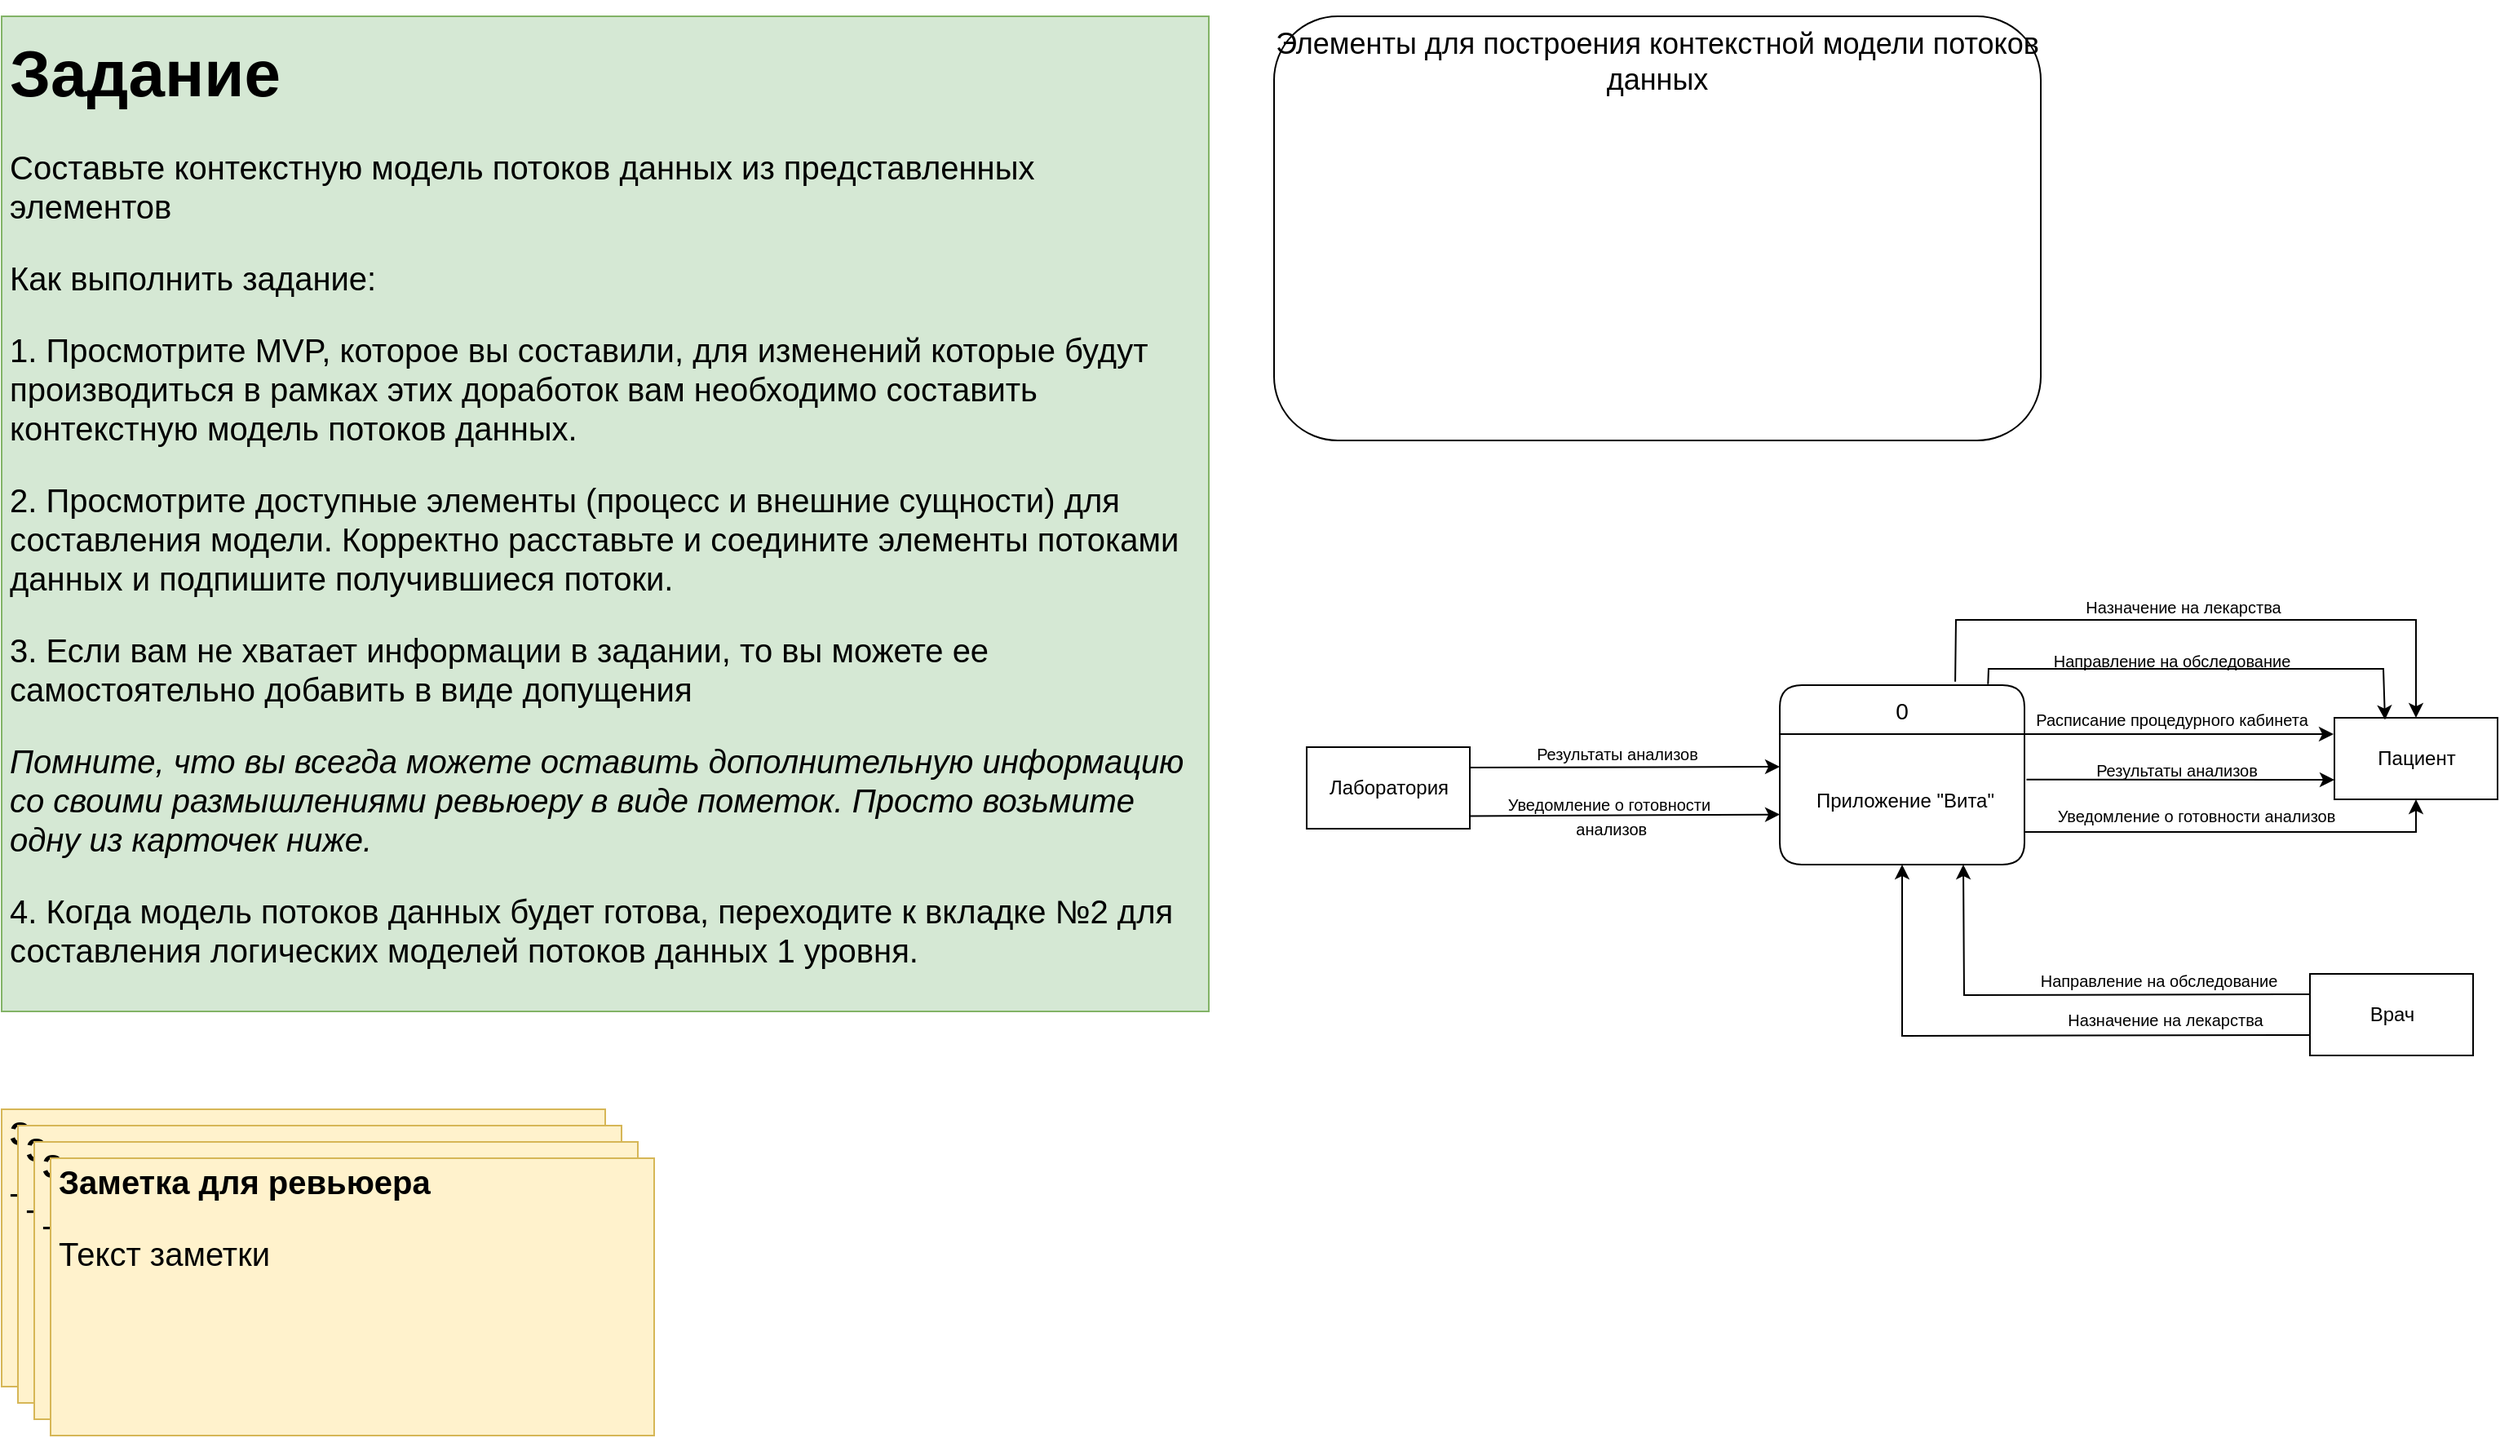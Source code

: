<mxfile version="26.2.2" pages="2">
  <diagram name="Страница — 1" id="3aJNMGV2QOkLQaEdiq9P">
    <mxGraphModel dx="1953" dy="1918" grid="1" gridSize="10" guides="1" tooltips="1" connect="1" arrows="1" fold="1" page="1" pageScale="1" pageWidth="827" pageHeight="1169" math="0" shadow="0">
      <root>
        <mxCell id="0" />
        <mxCell id="1" parent="0" />
        <mxCell id="vv894PBNichpZUILOOZp-1" value="&lt;font style=&quot;font-size: 18px;&quot;&gt;Элементы для построения&amp;nbsp;&lt;span style=&quot;caret-color: rgb(0, 0, 0); text-align: start; text-size-adjust: auto;&quot; data-reactroot=&quot;&quot; class=&quot;notion-enable-hover&quot; data-token-index=&quot;0&quot;&gt;контекстной модели потоков данных&lt;/span&gt;&lt;/font&gt;" style="rounded=1;whiteSpace=wrap;html=1;verticalAlign=top;" parent="1" vertex="1">
          <mxGeometry x="10" y="-1120" width="470" height="260" as="geometry" />
        </mxCell>
        <mxCell id="vv894PBNichpZUILOOZp-2" value="Врач" style="html=1;dashed=0;whitespace=wrap;" parent="1" vertex="1">
          <mxGeometry x="645" y="-533" width="100" height="50" as="geometry" />
        </mxCell>
        <mxCell id="vv894PBNichpZUILOOZp-3" value="Лаборатория" style="html=1;dashed=0;whitespace=wrap;" parent="1" vertex="1">
          <mxGeometry x="30" y="-672" width="100" height="50" as="geometry" />
        </mxCell>
        <mxCell id="vv894PBNichpZUILOOZp-4" value="Пациент" style="html=1;dashed=0;whitespace=wrap;" parent="1" vertex="1">
          <mxGeometry x="660" y="-690" width="100" height="50" as="geometry" />
        </mxCell>
        <mxCell id="vv894PBNichpZUILOOZp-5" value="&lt;h1&gt;&lt;font style=&quot;font-size: 40px;&quot;&gt;Задание&lt;/font&gt;&lt;/h1&gt;&lt;font style=&quot;font-size: 20px;&quot;&gt;Составьте контекстную модель потоков данных из представленных элементов&lt;br&gt;&lt;/font&gt;&lt;p style=&quot;font-size: 20px;&quot;&gt;&lt;font style=&quot;font-size: 20px;&quot;&gt;Как выполнить задание:&lt;/font&gt;&lt;/p&gt;&lt;p style=&quot;font-size: 20px;&quot;&gt;&lt;font style=&quot;font-size: 20px;&quot;&gt;1. Просмотрите MVP, которое вы составили, для изменений которые будут производиться в рамках этих доработок вам необходимо составить контекстную модель потоков данных.&amp;nbsp;&lt;/font&gt;&lt;/p&gt;&lt;p style=&quot;font-size: 20px;&quot;&gt;2. Просмотрите доступные элементы (процесс и внешние сущности) для составления модели.&lt;span style=&quot;background-color: initial;&quot;&gt;&amp;nbsp;Корректно расставьте и соедините элементы потоками данных и подпишите получившиеся потоки.&lt;/span&gt;&lt;/p&gt;&lt;p style=&quot;font-size: 20px;&quot;&gt;&lt;font style=&quot;font-size: 20px;&quot;&gt;3. Если вам не хватает информации в задании, то вы можете ее самостоятельно добавить в виде допущения&lt;/font&gt;&lt;/p&gt;&lt;p style=&quot;font-size: 20px;&quot;&gt;&lt;i&gt;Помните, что вы всегда можете оставить дополнительную информацию со своими размышлениями ревьюеру в виде пометок. Просто возьмите одну из карточек ниже.&amp;nbsp;&lt;/i&gt;&lt;/p&gt;&lt;p style=&quot;font-size: 20px;&quot;&gt;&lt;font style=&quot;font-size: 20px;&quot;&gt;4. Когда модель потоков данных будет готова, переходите к вкладке №2 для составления логических моделей потоков данных 1 уровня.&lt;/font&gt;&lt;/p&gt;" style="text;html=1;strokeColor=#82b366;fillColor=#d5e8d4;spacing=5;spacingTop=-20;whiteSpace=wrap;overflow=hidden;rounded=0;fontSize=16;" parent="1" vertex="1">
          <mxGeometry x="-770" y="-1120" width="740" height="610" as="geometry" />
        </mxCell>
        <mxCell id="vv894PBNichpZUILOOZp-6" value="&lt;h1 style=&quot;font-size: 20px;&quot;&gt;&lt;font style=&quot;font-size: 20px;&quot;&gt;Заметка для ревьюера&lt;/font&gt;&lt;/h1&gt;&lt;p style=&quot;font-size: 20px;&quot;&gt;&lt;font style=&quot;font-size: 20px;&quot;&gt;Текст заметки&lt;/font&gt;&lt;/p&gt;" style="text;html=1;strokeColor=#d6b656;fillColor=#fff2cc;spacing=5;spacingTop=-20;whiteSpace=wrap;overflow=hidden;rounded=0;fontSize=20;" parent="1" vertex="1">
          <mxGeometry x="-770" y="-450" width="370" height="170" as="geometry" />
        </mxCell>
        <mxCell id="vv894PBNichpZUILOOZp-7" value="&lt;h1 style=&quot;font-size: 20px;&quot;&gt;&lt;font style=&quot;font-size: 20px;&quot;&gt;Заметка для ревьюера&lt;/font&gt;&lt;/h1&gt;&lt;p style=&quot;font-size: 20px;&quot;&gt;&lt;font style=&quot;font-size: 20px;&quot;&gt;Текст заметки&lt;/font&gt;&lt;/p&gt;" style="text;html=1;strokeColor=#d6b656;fillColor=#fff2cc;spacing=5;spacingTop=-20;whiteSpace=wrap;overflow=hidden;rounded=0;fontSize=20;" parent="1" vertex="1">
          <mxGeometry x="-760" y="-440" width="370" height="170" as="geometry" />
        </mxCell>
        <mxCell id="vv894PBNichpZUILOOZp-8" value="&lt;h1 style=&quot;font-size: 20px;&quot;&gt;&lt;font style=&quot;font-size: 20px;&quot;&gt;Заметка для ревьюера&lt;/font&gt;&lt;/h1&gt;&lt;p style=&quot;font-size: 20px;&quot;&gt;&lt;font style=&quot;font-size: 20px;&quot;&gt;Текст заметки&lt;/font&gt;&lt;/p&gt;" style="text;html=1;strokeColor=#d6b656;fillColor=#fff2cc;spacing=5;spacingTop=-20;whiteSpace=wrap;overflow=hidden;rounded=0;fontSize=20;" parent="1" vertex="1">
          <mxGeometry x="-750" y="-430" width="370" height="170" as="geometry" />
        </mxCell>
        <mxCell id="vv894PBNichpZUILOOZp-9" value="&lt;h1 style=&quot;font-size: 20px;&quot;&gt;&lt;font style=&quot;font-size: 20px;&quot;&gt;Заметка для ревьюера&lt;/font&gt;&lt;/h1&gt;&lt;p style=&quot;font-size: 20px;&quot;&gt;&lt;font style=&quot;font-size: 20px;&quot;&gt;Текст заметки&lt;/font&gt;&lt;/p&gt;" style="text;html=1;strokeColor=#d6b656;fillColor=#fff2cc;spacing=5;spacingTop=-20;whiteSpace=wrap;overflow=hidden;rounded=0;fontSize=20;" parent="1" vertex="1">
          <mxGeometry x="-740" y="-420" width="370" height="170" as="geometry" />
        </mxCell>
        <mxCell id="vv894PBNichpZUILOOZp-11" value="0" style="swimlane;childLayout=stackLayout;horizontal=1;startSize=30;horizontalStack=0;rounded=1;fontSize=14;fontStyle=0;strokeWidth=1;resizeParent=0;resizeLast=1;shadow=0;dashed=0;align=center;fillColor=#FFFFFF;" parent="1" vertex="1">
          <mxGeometry x="320" y="-710" width="150" height="110" as="geometry" />
        </mxCell>
        <mxCell id="vv894PBNichpZUILOOZp-12" value="Приложение &quot;Вита&quot;" style="align=center;strokeColor=none;fillColor=none;spacingLeft=4;fontSize=12;verticalAlign=middle;resizable=0;rotatable=0;part=1;" parent="vv894PBNichpZUILOOZp-11" vertex="1">
          <mxGeometry y="30" width="150" height="80" as="geometry" />
        </mxCell>
        <mxCell id="pQCTz-ePTRzCms2hHHf9-6" value="" style="endArrow=classic;html=1;rounded=0;exitX=0.851;exitY=-0.006;exitDx=0;exitDy=0;exitPerimeter=0;entryX=0.31;entryY=0.026;entryDx=0;entryDy=0;entryPerimeter=0;" parent="1" source="vv894PBNichpZUILOOZp-11" target="vv894PBNichpZUILOOZp-4" edge="1">
          <mxGeometry width="50" height="50" relative="1" as="geometry">
            <mxPoint x="470" y="-716.25" as="sourcePoint" />
            <mxPoint x="690" y="-720" as="targetPoint" />
            <Array as="points">
              <mxPoint x="448" y="-720" />
              <mxPoint x="690" y="-720" />
            </Array>
          </mxGeometry>
        </mxCell>
        <mxCell id="pQCTz-ePTRzCms2hHHf9-7" value="&lt;font style=&quot;font-size: 10px;&quot;&gt;Направление на обследование&lt;/font&gt;" style="text;html=1;align=center;verticalAlign=middle;resizable=0;points=[];autosize=1;strokeColor=none;fillColor=none;rotation=0;" parent="1" vertex="1">
          <mxGeometry x="475" y="-740" width="170" height="30" as="geometry" />
        </mxCell>
        <mxCell id="pQCTz-ePTRzCms2hHHf9-13" value="" style="endArrow=classic;html=1;rounded=0;entryX=-0.005;entryY=0.601;entryDx=0;entryDy=0;entryPerimeter=0;" parent="1" edge="1">
          <mxGeometry width="50" height="50" relative="1" as="geometry">
            <mxPoint x="470" y="-680" as="sourcePoint" />
            <mxPoint x="659.5" y="-679.95" as="targetPoint" />
          </mxGeometry>
        </mxCell>
        <mxCell id="pQCTz-ePTRzCms2hHHf9-12" value="&lt;font style=&quot;font-size: 10px;&quot;&gt;Расписание процедурного кабинета&lt;/font&gt;" style="text;html=1;align=center;verticalAlign=middle;resizable=0;points=[];autosize=1;strokeColor=none;fillColor=none;rotation=0;" parent="1" vertex="1">
          <mxGeometry x="465" y="-704" width="190" height="30" as="geometry" />
        </mxCell>
        <mxCell id="pQCTz-ePTRzCms2hHHf9-17" value="" style="endArrow=classic;html=1;rounded=0;exitX=0.717;exitY=-0.019;exitDx=0;exitDy=0;exitPerimeter=0;entryX=0.5;entryY=0;entryDx=0;entryDy=0;" parent="1" source="vv894PBNichpZUILOOZp-11" target="vv894PBNichpZUILOOZp-4" edge="1">
          <mxGeometry width="50" height="50" relative="1" as="geometry">
            <mxPoint x="550" y="-690" as="sourcePoint" />
            <mxPoint x="710" y="-750" as="targetPoint" />
            <Array as="points">
              <mxPoint x="428" y="-750" />
              <mxPoint x="580" y="-750" />
              <mxPoint x="710" y="-750" />
            </Array>
          </mxGeometry>
        </mxCell>
        <mxCell id="pQCTz-ePTRzCms2hHHf9-19" value="&lt;font style=&quot;font-size: 10px;&quot;&gt;Назначение на лекарства&lt;/font&gt;" style="text;html=1;align=center;verticalAlign=middle;resizable=0;points=[];autosize=1;strokeColor=none;fillColor=none;rotation=0;" parent="1" vertex="1">
          <mxGeometry x="497" y="-773" width="140" height="30" as="geometry" />
        </mxCell>
        <mxCell id="pQCTz-ePTRzCms2hHHf9-26" value="" style="endArrow=classic;html=1;rounded=0;entryX=0.5;entryY=1;entryDx=0;entryDy=0;" parent="1" target="vv894PBNichpZUILOOZp-4" edge="1">
          <mxGeometry width="50" height="50" relative="1" as="geometry">
            <mxPoint x="470" y="-620" as="sourcePoint" />
            <mxPoint x="710" y="-620" as="targetPoint" />
            <Array as="points">
              <mxPoint x="710" y="-620" />
            </Array>
          </mxGeometry>
        </mxCell>
        <mxCell id="pQCTz-ePTRzCms2hHHf9-27" value="&lt;font style=&quot;font-size: 10px;&quot;&gt;Уведомление о готовности анализов&lt;/font&gt;" style="text;html=1;align=center;verticalAlign=middle;resizable=0;points=[];autosize=1;strokeColor=none;fillColor=none;rotation=0;" parent="1" vertex="1">
          <mxGeometry x="480" y="-645" width="190" height="30" as="geometry" />
        </mxCell>
        <mxCell id="pQCTz-ePTRzCms2hHHf9-30" value="" style="endArrow=classic;html=1;rounded=0;exitX=1;exitY=0.25;exitDx=0;exitDy=0;entryX=0;entryY=0.25;entryDx=0;entryDy=0;" parent="1" source="vv894PBNichpZUILOOZp-3" target="vv894PBNichpZUILOOZp-12" edge="1">
          <mxGeometry width="50" height="50" relative="1" as="geometry">
            <mxPoint x="350" y="-730" as="sourcePoint" />
            <mxPoint x="400" y="-780" as="targetPoint" />
          </mxGeometry>
        </mxCell>
        <mxCell id="pQCTz-ePTRzCms2hHHf9-31" value="&lt;font style=&quot;font-size: 10px;&quot;&gt;Результаты анализов&lt;/font&gt;" style="text;html=1;align=center;verticalAlign=middle;resizable=0;points=[];autosize=1;strokeColor=none;fillColor=none;rotation=0;" parent="1" vertex="1">
          <mxGeometry x="160" y="-683" width="120" height="30" as="geometry" />
        </mxCell>
        <mxCell id="pQCTz-ePTRzCms2hHHf9-33" value="&lt;font style=&quot;font-size: 10px;&quot;&gt;Направление на обследование&lt;/font&gt;" style="text;html=1;align=center;verticalAlign=middle;resizable=0;points=[];autosize=1;strokeColor=none;fillColor=none;rotation=0;" parent="1" vertex="1">
          <mxGeometry x="467" y="-544" width="170" height="30" as="geometry" />
        </mxCell>
        <mxCell id="pQCTz-ePTRzCms2hHHf9-36" value="&lt;font style=&quot;font-size: 10px;&quot;&gt;Назначение на лекарства&lt;/font&gt;" style="text;html=1;align=center;verticalAlign=middle;resizable=0;points=[];autosize=1;strokeColor=none;fillColor=none;rotation=0;" parent="1" vertex="1">
          <mxGeometry x="486" y="-520" width="140" height="30" as="geometry" />
        </mxCell>
        <mxCell id="pQCTz-ePTRzCms2hHHf9-38" value="" style="endArrow=classic;html=1;rounded=0;exitX=0;exitY=0.25;exitDx=0;exitDy=0;entryX=0.75;entryY=1;entryDx=0;entryDy=0;" parent="1" source="vv894PBNichpZUILOOZp-2" target="vv894PBNichpZUILOOZp-12" edge="1">
          <mxGeometry width="50" height="50" relative="1" as="geometry">
            <mxPoint x="300" y="-600" as="sourcePoint" />
            <mxPoint x="350" y="-650" as="targetPoint" />
            <Array as="points">
              <mxPoint x="433" y="-520" />
            </Array>
          </mxGeometry>
        </mxCell>
        <mxCell id="pQCTz-ePTRzCms2hHHf9-39" value="" style="endArrow=classic;html=1;rounded=0;exitX=0;exitY=0.75;exitDx=0;exitDy=0;entryX=0.5;entryY=1;entryDx=0;entryDy=0;" parent="1" source="vv894PBNichpZUILOOZp-2" target="vv894PBNichpZUILOOZp-12" edge="1">
          <mxGeometry width="50" height="50" relative="1" as="geometry">
            <mxPoint x="300" y="-600" as="sourcePoint" />
            <mxPoint x="350" y="-650" as="targetPoint" />
            <Array as="points">
              <mxPoint x="395" y="-495" />
            </Array>
          </mxGeometry>
        </mxCell>
        <mxCell id="i9snGtTQ_E9iVs6-0lTG-3" value="" style="endArrow=classic;html=1;rounded=0;exitX=1;exitY=0.25;exitDx=0;exitDy=0;entryX=0;entryY=0.25;entryDx=0;entryDy=0;" parent="1" edge="1">
          <mxGeometry width="50" height="50" relative="1" as="geometry">
            <mxPoint x="130" y="-629.71" as="sourcePoint" />
            <mxPoint x="320" y="-630.71" as="targetPoint" />
          </mxGeometry>
        </mxCell>
        <mxCell id="i9snGtTQ_E9iVs6-0lTG-4" value="&lt;font style=&quot;font-size: 10px;&quot;&gt;Уведомление о готовности&lt;/font&gt;&lt;div&gt;&lt;font style=&quot;font-size: 10px;&quot;&gt;&amp;nbsp;анализов&lt;/font&gt;&lt;/div&gt;" style="text;html=1;align=center;verticalAlign=middle;resizable=0;points=[];autosize=1;strokeColor=none;fillColor=none;rotation=0;" parent="1" vertex="1">
          <mxGeometry x="139.5" y="-650" width="150" height="40" as="geometry" />
        </mxCell>
        <mxCell id="2XYrw3TtgJwYkSS0v56T-1" value="" style="endArrow=classic;html=1;rounded=0;exitX=1.008;exitY=0.348;exitDx=0;exitDy=0;exitPerimeter=0;" parent="1" source="vv894PBNichpZUILOOZp-12" edge="1">
          <mxGeometry width="50" height="50" relative="1" as="geometry">
            <mxPoint x="380" y="-650" as="sourcePoint" />
            <mxPoint x="660" y="-652" as="targetPoint" />
          </mxGeometry>
        </mxCell>
        <mxCell id="2XYrw3TtgJwYkSS0v56T-2" value="&lt;font style=&quot;font-size: 10px;&quot;&gt;Результаты анализов&lt;/font&gt;" style="text;html=1;align=center;verticalAlign=middle;resizable=0;points=[];autosize=1;strokeColor=none;fillColor=none;rotation=0;" parent="1" vertex="1">
          <mxGeometry x="503" y="-673" width="120" height="30" as="geometry" />
        </mxCell>
      </root>
    </mxGraphModel>
  </diagram>
  <diagram id="0WqGyPYH-X41aXQcpuvK" name="Страница — 2">
    <mxGraphModel dx="2797" dy="3648" grid="1" gridSize="10" guides="1" tooltips="1" connect="1" arrows="1" fold="1" page="1" pageScale="1" pageWidth="827" pageHeight="1169" math="0" shadow="0">
      <root>
        <mxCell id="0" />
        <mxCell id="1" parent="0" />
        <mxCell id="hOnwafoxqA8oh55YI8sh-34" value="" style="endArrow=none;dashed=1;html=1;rounded=0;strokeColor=#0000CC;" parent="1" edge="1">
          <mxGeometry width="50" height="50" relative="1" as="geometry">
            <mxPoint x="123" y="-2160" as="sourcePoint" />
            <mxPoint x="123" y="-2310" as="targetPoint" />
          </mxGeometry>
        </mxCell>
        <mxCell id="hOnwafoxqA8oh55YI8sh-36" value="" style="endArrow=none;dashed=1;html=1;rounded=0;strokeColor=#0000CC;" parent="1" edge="1">
          <mxGeometry width="50" height="50" relative="1" as="geometry">
            <mxPoint x="283" y="-2160" as="sourcePoint" />
            <mxPoint x="283" y="-2310" as="targetPoint" />
          </mxGeometry>
        </mxCell>
        <mxCell id="b9GngQuxRC8hkcekwZqV-1" value="&lt;font style=&quot;font-size: 20px;&quot;&gt;Элементы для построения л&lt;span style=&quot;caret-color: rgb(0, 0, 0); text-align: start; text-size-adjust: auto;&quot; data-reactroot=&quot;&quot; class=&quot;notion-enable-hover&quot; data-token-index=&quot;0&quot;&gt;огических моделей потоков данных уровня 1&lt;/span&gt;&lt;/font&gt;" style="rounded=1;whiteSpace=wrap;html=1;verticalAlign=top;" parent="1" vertex="1">
          <mxGeometry x="26" y="-2300" width="800" height="320" as="geometry" />
        </mxCell>
        <mxCell id="b9GngQuxRC8hkcekwZqV-2" value="Пациент" style="html=1;fontSize=11;" parent="1" vertex="1">
          <mxGeometry x="56" y="-2250" width="110" height="50" as="geometry" />
        </mxCell>
        <mxCell id="b9GngQuxRC8hkcekwZqV-3" value="Врач" style="html=1;fontSize=11;" parent="1" vertex="1">
          <mxGeometry x="186" y="-2250" width="110" height="50" as="geometry" />
        </mxCell>
        <mxCell id="b9GngQuxRC8hkcekwZqV-4" value="Пациент" style="html=1;fontSize=11;" parent="1" vertex="1">
          <mxGeometry x="526" y="-2250" width="110" height="50" as="geometry" />
        </mxCell>
        <mxCell id="b9GngQuxRC8hkcekwZqV-5" value="Врач" style="html=1;fontSize=11;" parent="1" vertex="1">
          <mxGeometry x="656" y="-2250" width="110" height="50" as="geometry" />
        </mxCell>
        <mxCell id="b9GngQuxRC8hkcekwZqV-6" value="Лаборатория" style="html=1;fontSize=11;" parent="1" vertex="1">
          <mxGeometry x="116" y="-2190" width="110" height="50" as="geometry" />
        </mxCell>
        <mxCell id="b9GngQuxRC8hkcekwZqV-7" value="&lt;h1&gt;&lt;font style=&quot;font-size: 40px;&quot;&gt;Задание&lt;/font&gt;&lt;/h1&gt;&lt;font style=&quot;font-size: 20px;&quot;&gt;Составьте две логические модели потоков данных 1 уровня из представленных элементов. По одной для каждого процесса.&lt;br&gt;&lt;/font&gt;&lt;p style=&quot;font-size: 20px;&quot;&gt;&lt;font style=&quot;font-size: 20px;&quot;&gt;Как выполнить задание:&lt;/font&gt;&lt;/p&gt;&lt;span style=&quot;font-size: 20px;&quot;&gt;1. Просмотрите MVP, которое вы составили, для изменений которые будут производиться в рамках этих доработок вам необходимо составить две логические модели потоков данных.&amp;nbsp;&lt;/span&gt;&lt;p style=&quot;font-size: 20px;&quot;&gt;2. Просмотрите доступные элементы (процесс и внешние сущности) для составления модели.&lt;span style=&quot;background-color: initial;&quot;&gt;&amp;nbsp;Корректно расставьте, соедините элементы потоками данных и подпишите получившиеся потоки.&amp;nbsp;&lt;/span&gt;&lt;/p&gt;&lt;p style=&quot;font-size: 20px;&quot;&gt;3. Добавьте в модели потоков данных к каждому процессу недостающие хранилища данных.&lt;/p&gt;&lt;p style=&quot;font-size: 20px;&quot;&gt;&lt;font style=&quot;font-size: 20px;&quot;&gt;4. Если вам не хватает информации в задании, то вы можете ее самостоятельно добавить в виде допущения&lt;/font&gt;&lt;/p&gt;&lt;p style=&quot;font-size: 20px;&quot;&gt;&lt;i&gt;Помните, что вы всегда можете оставить дополнительную информацию со своими размышлениями ревьюеру в виде пометок. Просто возьмите одну из карточек ниже.&amp;nbsp;&lt;/i&gt;&lt;/p&gt;&lt;p style=&quot;font-size: 20px;&quot;&gt;&lt;font style=&quot;font-size: 20px;&quot;&gt;5. Когда модели потоков данных будут готовы сохраните получившийся файл в формате .drawio, он понадобиться вам в части &quot;Ревью&quot;&lt;/font&gt;&lt;/p&gt;" style="text;html=1;strokeColor=#82b366;fillColor=#d5e8d4;spacing=5;spacingTop=-20;whiteSpace=wrap;overflow=hidden;rounded=0;fontSize=16;" parent="1" vertex="1">
          <mxGeometry x="-790" y="-2290" width="740" height="660" as="geometry" />
        </mxCell>
        <mxCell id="b9GngQuxRC8hkcekwZqV-8" value="&lt;h1 style=&quot;font-size: 20px;&quot;&gt;&lt;font style=&quot;font-size: 20px;&quot;&gt;Заметка для ревьюера&lt;/font&gt;&lt;/h1&gt;&lt;p style=&quot;font-size: 20px;&quot;&gt;&lt;font style=&quot;font-size: 20px;&quot;&gt;Текст заметки&lt;/font&gt;&lt;/p&gt;" style="text;html=1;strokeColor=#d6b656;fillColor=#fff2cc;spacing=5;spacingTop=-20;whiteSpace=wrap;overflow=hidden;rounded=0;fontSize=20;" parent="1" vertex="1">
          <mxGeometry x="-730" y="-1583.13" width="370" height="170" as="geometry" />
        </mxCell>
        <mxCell id="b9GngQuxRC8hkcekwZqV-9" value="&lt;h1 style=&quot;font-size: 20px;&quot;&gt;&lt;font style=&quot;font-size: 20px;&quot;&gt;Заметка для ревьюера&lt;/font&gt;&lt;/h1&gt;&lt;p style=&quot;font-size: 20px;&quot;&gt;&lt;font style=&quot;font-size: 20px;&quot;&gt;Текст заметки&lt;/font&gt;&lt;/p&gt;" style="text;html=1;strokeColor=#d6b656;fillColor=#fff2cc;spacing=5;spacingTop=-20;whiteSpace=wrap;overflow=hidden;rounded=0;fontSize=20;" parent="1" vertex="1">
          <mxGeometry x="-720" y="-1573.13" width="370" height="170" as="geometry" />
        </mxCell>
        <mxCell id="b9GngQuxRC8hkcekwZqV-10" value="&lt;h1 style=&quot;font-size: 20px;&quot;&gt;&lt;font style=&quot;font-size: 20px;&quot;&gt;Заметка для ревьюера&lt;/font&gt;&lt;/h1&gt;&lt;p style=&quot;font-size: 20px;&quot;&gt;&lt;font style=&quot;font-size: 20px;&quot;&gt;Текст заметки&lt;/font&gt;&lt;/p&gt;" style="text;html=1;strokeColor=#d6b656;fillColor=#fff2cc;spacing=5;spacingTop=-20;whiteSpace=wrap;overflow=hidden;rounded=0;fontSize=20;" parent="1" vertex="1">
          <mxGeometry x="-710" y="-1563.13" width="370" height="170" as="geometry" />
        </mxCell>
        <mxCell id="b9GngQuxRC8hkcekwZqV-11" value="&lt;h1 style=&quot;font-size: 20px;&quot;&gt;&lt;font style=&quot;font-size: 20px;&quot;&gt;Заметка для ревьюера&lt;/font&gt;&lt;/h1&gt;&lt;p style=&quot;font-size: 20px;&quot;&gt;&lt;font style=&quot;font-size: 20px;&quot;&gt;Текст заметки&lt;/font&gt;&lt;/p&gt;" style="text;html=1;strokeColor=#d6b656;fillColor=#fff2cc;spacing=5;spacingTop=-20;whiteSpace=wrap;overflow=hidden;rounded=0;fontSize=20;" parent="1" vertex="1">
          <mxGeometry x="-700" y="-1553.13" width="370" height="170" as="geometry" />
        </mxCell>
        <mxCell id="b9GngQuxRC8hkcekwZqV-12" value="&lt;h1 style=&quot;font-size: 20px;&quot;&gt;&lt;font style=&quot;font-size: 20px;&quot;&gt;Заметка для ревьюера&lt;/font&gt;&lt;/h1&gt;&lt;p style=&quot;font-size: 20px;&quot;&gt;&lt;font style=&quot;font-size: 20px;&quot;&gt;Текст заметки&lt;/font&gt;&lt;/p&gt;" style="text;html=1;strokeColor=#d6b656;fillColor=#fff2cc;spacing=5;spacingTop=-20;whiteSpace=wrap;overflow=hidden;rounded=0;fontSize=20;" parent="1" vertex="1">
          <mxGeometry x="-690" y="-1543.13" width="370" height="170" as="geometry" />
        </mxCell>
        <mxCell id="b9GngQuxRC8hkcekwZqV-13" value="1" style="swimlane;childLayout=stackLayout;horizontal=1;startSize=30;horizontalStack=0;rounded=1;fontSize=14;fontStyle=0;strokeWidth=1;resizeParent=0;resizeLast=1;shadow=0;dashed=0;align=center;fillColor=#FFFFFF;" parent="1" vertex="1">
          <mxGeometry x="96" y="-2120" width="150" height="110" as="geometry" />
        </mxCell>
        <mxCell id="b9GngQuxRC8hkcekwZqV-14" value="Пройти обследование" style="align=center;strokeColor=none;fillColor=none;spacingLeft=4;fontSize=12;verticalAlign=middle;resizable=0;rotatable=0;part=1;" parent="b9GngQuxRC8hkcekwZqV-13" vertex="1">
          <mxGeometry y="30" width="150" height="80" as="geometry" />
        </mxCell>
        <mxCell id="b9GngQuxRC8hkcekwZqV-15" value="2" style="swimlane;childLayout=stackLayout;horizontal=1;startSize=30;horizontalStack=0;rounded=1;fontSize=14;fontStyle=0;strokeWidth=1;resizeParent=0;resizeLast=1;shadow=0;dashed=0;align=center;fillColor=#FFFFFF;" parent="1" vertex="1">
          <mxGeometry x="576" y="-2180" width="150" height="110" as="geometry" />
        </mxCell>
        <mxCell id="b9GngQuxRC8hkcekwZqV-16" value="Пройти&#xa;медикаментозное &#xa;лечение" style="align=center;strokeColor=none;fillColor=none;spacingLeft=4;fontSize=12;verticalAlign=middle;resizable=0;rotatable=0;part=1;" parent="b9GngQuxRC8hkcekwZqV-15" vertex="1">
          <mxGeometry y="30" width="150" height="80" as="geometry" />
        </mxCell>
        <mxCell id="b9GngQuxRC8hkcekwZqV-17" value="Пациент" style="html=1;fontSize=11;" parent="1" vertex="1">
          <mxGeometry x="406" y="-1930" width="110" height="50" as="geometry" />
        </mxCell>
        <mxCell id="b9GngQuxRC8hkcekwZqV-19" value="Пациент" style="html=1;fontSize=11;" parent="1" vertex="1">
          <mxGeometry x="913" y="-1866.87" width="110" height="50" as="geometry" />
        </mxCell>
        <mxCell id="b9GngQuxRC8hkcekwZqV-20" value="Назначение на&lt;br&gt;медикаментозное&lt;br&gt;лечение" style="edgeStyle=orthogonalEdgeStyle;rounded=0;orthogonalLoop=1;jettySize=auto;html=1;entryX=1.007;entryY=0.311;entryDx=0;entryDy=0;startArrow=none;startFill=0;entryPerimeter=0;" parent="1" source="b9GngQuxRC8hkcekwZqV-21" target="b9GngQuxRC8hkcekwZqV-29" edge="1">
          <mxGeometry relative="1" as="geometry" />
        </mxCell>
        <mxCell id="b9GngQuxRC8hkcekwZqV-21" value="Врач" style="html=1;fontSize=11;" parent="1" vertex="1">
          <mxGeometry x="1193" y="-1646.87" width="110" height="50" as="geometry" />
        </mxCell>
        <mxCell id="b9GngQuxRC8hkcekwZqV-22" value="&amp;nbsp;Результаты&lt;br&gt;анализов" style="edgeStyle=orthogonalEdgeStyle;rounded=0;orthogonalLoop=1;jettySize=auto;html=1;entryX=0.01;entryY=0.403;entryDx=0;entryDy=0;exitX=0.989;exitY=0.319;exitDx=0;exitDy=0;entryPerimeter=0;exitPerimeter=0;" parent="1" source="b9GngQuxRC8hkcekwZqV-37" target="b9GngQuxRC8hkcekwZqV-26" edge="1">
          <mxGeometry x="0.006" relative="1" as="geometry">
            <mxPoint x="246" y="-1637" as="sourcePoint" />
            <mxPoint as="offset" />
          </mxGeometry>
        </mxCell>
        <mxCell id="b9GngQuxRC8hkcekwZqV-23" value="&lt;div&gt;&lt;span style=&quot;background-color: light-dark(#ffffff, var(--ge-dark-color, #121212)); color: light-dark(rgb(0, 0, 0), rgb(255, 255, 255));&quot;&gt;Уведомление о готовности&lt;/span&gt;&lt;/div&gt;анализов" style="edgeStyle=orthogonalEdgeStyle;rounded=0;orthogonalLoop=1;jettySize=auto;html=1;entryX=0;entryY=0.75;entryDx=0;entryDy=0;startArrow=none;startFill=0;exitX=1;exitY=0.75;exitDx=0;exitDy=0;" parent="1" source="b9GngQuxRC8hkcekwZqV-37" target="b9GngQuxRC8hkcekwZqV-26" edge="1">
          <mxGeometry x="-0.003" relative="1" as="geometry">
            <mxPoint x="-1" as="offset" />
            <mxPoint x="246" y="-1612" as="sourcePoint" />
            <Array as="points">
              <mxPoint x="158" y="-1624.87" />
              <mxPoint x="158" y="-1609.87" />
            </Array>
          </mxGeometry>
        </mxCell>
        <mxCell id="b9GngQuxRC8hkcekwZqV-24" value="&lt;div&gt;Направление на&lt;br&gt;обследование&lt;/div&gt;" style="edgeStyle=orthogonalEdgeStyle;rounded=0;orthogonalLoop=1;jettySize=auto;html=1;entryX=0;entryY=0.5;entryDx=0;entryDy=0;exitX=0.007;exitY=0.133;exitDx=0;exitDy=0;exitPerimeter=0;" parent="1" source="b9GngQuxRC8hkcekwZqV-26" target="b9GngQuxRC8hkcekwZqV-17" edge="1">
          <mxGeometry relative="1" as="geometry">
            <Array as="points">
              <mxPoint x="336" y="-1659" />
              <mxPoint x="336" y="-1905" />
            </Array>
          </mxGeometry>
        </mxCell>
        <mxCell id="b9GngQuxRC8hkcekwZqV-25" value="1" style="swimlane;childLayout=stackLayout;horizontal=1;startSize=30;horizontalStack=0;rounded=1;fontSize=14;fontStyle=0;strokeWidth=1;resizeParent=0;resizeLast=1;shadow=0;dashed=0;align=center;fillColor=#FFFFFF;" parent="1" vertex="1">
          <mxGeometry x="386" y="-1700" width="150" height="110" as="geometry" />
        </mxCell>
        <mxCell id="b9GngQuxRC8hkcekwZqV-26" value="Пройти обследование&#xa;" style="align=center;strokeColor=none;fillColor=none;spacingLeft=4;fontSize=12;verticalAlign=middle;resizable=0;rotatable=0;part=1;" parent="b9GngQuxRC8hkcekwZqV-25" vertex="1">
          <mxGeometry y="30" width="150" height="80" as="geometry" />
        </mxCell>
        <mxCell id="b9GngQuxRC8hkcekwZqV-27" value="Назначение на&lt;br&gt;медикаментозное&lt;br&gt;лечение" style="edgeStyle=orthogonalEdgeStyle;rounded=0;orthogonalLoop=1;jettySize=auto;html=1;entryX=0.5;entryY=1;entryDx=0;entryDy=0;startArrow=none;startFill=0;" parent="1" source="b9GngQuxRC8hkcekwZqV-28" target="b9GngQuxRC8hkcekwZqV-19" edge="1">
          <mxGeometry relative="1" as="geometry" />
        </mxCell>
        <mxCell id="b9GngQuxRC8hkcekwZqV-28" value="2" style="swimlane;childLayout=stackLayout;horizontal=1;startSize=30;horizontalStack=0;rounded=1;fontSize=14;fontStyle=0;strokeWidth=1;resizeParent=0;resizeLast=1;shadow=0;dashed=0;align=center;fillColor=#FFFFFF;" parent="1" vertex="1">
          <mxGeometry x="893" y="-1676.87" width="150" height="110" as="geometry" />
        </mxCell>
        <mxCell id="b9GngQuxRC8hkcekwZqV-29" value="Пройти&#xa;медикаментозное &#xa;лечение" style="align=center;strokeColor=none;fillColor=none;spacingLeft=4;fontSize=12;verticalAlign=middle;resizable=0;rotatable=0;part=1;" parent="b9GngQuxRC8hkcekwZqV-28" vertex="1">
          <mxGeometry y="30" width="150" height="80" as="geometry" />
        </mxCell>
        <mxCell id="b9GngQuxRC8hkcekwZqV-30" value="D1&amp;nbsp; &amp;nbsp;&amp;nbsp;&lt;span style=&quot;background-color: initial; color: light-dark(rgb(0, 0, 0), rgb(255, 255, 255));&quot;&gt;Распорядок кабинета&lt;/span&gt;" style="html=1;dashed=0;whitespace=wrap;shape=mxgraph.dfd.dataStoreID;align=left;spacingLeft=3;points=[[0,0],[0.5,0],[1,0],[0,0.5],[1,0.5],[0,1],[0.5,1],[1,1]];overflow=hidden;noLabel=0;portConstraintRotation=0;snapToPoint=0;fixDash=0;container=0;dropTarget=0;collapsible=0;metaEdit=0;backgroundOutline=0;movableLabel=0;autosize=0;fixedWidth=0;resizeWidth=0;resizeHeight=0;treeFolding=0;treeMoving=0;enumerate=0;comic=0;" parent="1" vertex="1">
          <mxGeometry x="552" y="-1284.87" width="160" height="30" as="geometry" />
        </mxCell>
        <mxCell id="b9GngQuxRC8hkcekwZqV-31" value="D2&amp;nbsp; &amp;nbsp;&amp;nbsp;&lt;span style=&quot;background-color: transparent; color: light-dark(rgb(0, 0, 0), rgb(255, 255, 255));&quot;&gt;Результаты анализов&lt;/span&gt;" style="html=1;dashed=0;whitespace=wrap;shape=mxgraph.dfd.dataStoreID;align=left;spacingLeft=3;points=[[0,0],[0.5,0],[1,0],[0,0.5],[1,0.5],[0,1],[0.5,1],[1,1]];overflow=hidden;noLabel=0;portConstraintRotation=0;snapToPoint=0;fixDash=0;container=0;dropTarget=0;collapsible=0;metaEdit=0;backgroundOutline=0;movableLabel=0;autosize=0;fixedWidth=0;resizeWidth=0;resizeHeight=0;treeFolding=0;treeMoving=0;enumerate=0;comic=0;" parent="1" vertex="1">
          <mxGeometry x="193" y="-1340.87" width="160" height="30" as="geometry" />
        </mxCell>
        <mxCell id="b9GngQuxRC8hkcekwZqV-32" value="&lt;br&gt;&lt;div&gt;Данные об анализах&lt;/div&gt;" style="edgeStyle=orthogonalEdgeStyle;rounded=0;orthogonalLoop=1;jettySize=auto;html=1;entryX=0.5;entryY=0;entryDx=0;entryDy=0;startArrow=none;startFill=0;" parent="1" source="b9GngQuxRC8hkcekwZqV-26" target="b9GngQuxRC8hkcekwZqV-31" edge="1">
          <mxGeometry x="0.025" y="-7" relative="1" as="geometry">
            <Array as="points">
              <mxPoint x="426" y="-1501.87" />
              <mxPoint x="273" y="-1501.87" />
            </Array>
            <mxPoint as="offset" />
          </mxGeometry>
        </mxCell>
        <mxCell id="b9GngQuxRC8hkcekwZqV-33" value="&lt;div&gt;Данные о пациенте&lt;/div&gt;" style="edgeStyle=orthogonalEdgeStyle;rounded=0;orthogonalLoop=1;jettySize=auto;html=1;entryX=0.5;entryY=1;entryDx=0;entryDy=0;startArrow=none;startFill=0;exitX=0.39;exitY=0;exitDx=0;exitDy=0;exitPerimeter=0;" parent="1" source="b9GngQuxRC8hkcekwZqV-34" target="b9GngQuxRC8hkcekwZqV-26" edge="1">
          <mxGeometry x="-0.689" y="28" relative="1" as="geometry">
            <mxPoint as="offset" />
            <mxPoint x="417" y="-1331.87" as="sourcePoint" />
            <Array as="points">
              <mxPoint x="429" y="-1454.87" />
              <mxPoint x="461" y="-1454.87" />
            </Array>
          </mxGeometry>
        </mxCell>
        <mxCell id="b9GngQuxRC8hkcekwZqV-34" value="D3&amp;nbsp; &amp;nbsp; &amp;nbsp;П&lt;span style=&quot;background-color: transparent; color: light-dark(rgb(0, 0, 0), rgb(255, 255, 255));&quot;&gt;ациент&lt;/span&gt;" style="html=1;dashed=0;whitespace=wrap;shape=mxgraph.dfd.dataStoreID;align=left;spacingLeft=3;points=[[0,0],[0.5,0],[1,0],[0,0.5],[1,0.5],[0,1],[0.5,1],[1,1]];" parent="1" vertex="1">
          <mxGeometry x="390" y="-1319.87" width="100" height="30" as="geometry" />
        </mxCell>
        <mxCell id="b9GngQuxRC8hkcekwZqV-35" value="Данные о пациенте" style="edgeStyle=orthogonalEdgeStyle;rounded=0;orthogonalLoop=1;jettySize=auto;html=1;startArrow=none;startFill=0;" parent="1" source="b9GngQuxRC8hkcekwZqV-36" target="b9GngQuxRC8hkcekwZqV-29" edge="1">
          <mxGeometry x="-0.346" y="24" relative="1" as="geometry">
            <mxPoint as="offset" />
          </mxGeometry>
        </mxCell>
        <mxCell id="b9GngQuxRC8hkcekwZqV-36" value="D3&amp;nbsp; &amp;nbsp; &amp;nbsp;Пациент" style="html=1;dashed=0;whitespace=wrap;shape=mxgraph.dfd.dataStoreID;align=left;spacingLeft=3;points=[[0,0],[0.5,0],[1,0],[0,0.5],[1,0.5],[0,1],[0.5,1],[1,1]];" parent="1" vertex="1">
          <mxGeometry x="917" y="-1466.87" width="100" height="30" as="geometry" />
        </mxCell>
        <mxCell id="b9GngQuxRC8hkcekwZqV-37" value="Лаборатория" style="html=1;fontSize=11;" parent="1" vertex="1">
          <mxGeometry x="26" y="-1662.87" width="110" height="50" as="geometry" />
        </mxCell>
        <mxCell id="b9GngQuxRC8hkcekwZqV-42" style="edgeStyle=orthogonalEdgeStyle;rounded=0;orthogonalLoop=1;jettySize=auto;html=1;exitX=0.75;exitY=1;exitDx=0;exitDy=0;entryX=0.749;entryY=0.044;entryDx=0;entryDy=0;entryPerimeter=0;" parent="1" source="b9GngQuxRC8hkcekwZqV-26" target="b9GngQuxRC8hkcekwZqV-34" edge="1">
          <mxGeometry relative="1" as="geometry">
            <Array as="points">
              <mxPoint x="482" y="-1589.87" />
              <mxPoint x="482" y="-1517.87" />
              <mxPoint x="506" y="-1517.87" />
              <mxPoint x="506" y="-1395.87" />
              <mxPoint x="465" y="-1395.87" />
            </Array>
          </mxGeometry>
        </mxCell>
        <mxCell id="b9GngQuxRC8hkcekwZqV-43" value="&lt;span style=&quot;font-size: 11px; background-color: rgb(255, 255, 255);&quot;&gt;Данные о пациенте&lt;/span&gt;" style="text;html=1;align=center;verticalAlign=middle;resizable=0;points=[];autosize=1;strokeColor=none;fillColor=none;" parent="1" vertex="1">
          <mxGeometry x="468" y="-1430.87" width="119" height="27" as="geometry" />
        </mxCell>
        <mxCell id="b9GngQuxRC8hkcekwZqV-44" style="edgeStyle=orthogonalEdgeStyle;rounded=0;orthogonalLoop=1;jettySize=auto;html=1;exitX=0.702;exitY=-0.005;exitDx=0;exitDy=0;entryX=0.408;entryY=1.007;entryDx=0;entryDy=0;entryPerimeter=0;exitPerimeter=0;" parent="1" source="b9GngQuxRC8hkcekwZqV-31" target="b9GngQuxRC8hkcekwZqV-26" edge="1">
          <mxGeometry relative="1" as="geometry">
            <Array as="points">
              <mxPoint x="305" y="-1467.87" />
              <mxPoint x="447" y="-1467.87" />
            </Array>
          </mxGeometry>
        </mxCell>
        <mxCell id="b9GngQuxRC8hkcekwZqV-45" value="&lt;span style=&quot;font-size: 11px; background-color: rgb(255, 255, 255);&quot;&gt;Данные об анализах&lt;/span&gt;" style="text;html=1;align=center;verticalAlign=middle;resizable=0;points=[];autosize=1;strokeColor=none;fillColor=none;" parent="1" vertex="1">
          <mxGeometry x="306" y="-1481.87" width="125" height="27" as="geometry" />
        </mxCell>
        <mxCell id="b9GngQuxRC8hkcekwZqV-47" style="edgeStyle=orthogonalEdgeStyle;rounded=0;orthogonalLoop=1;jettySize=auto;html=1;exitX=0.763;exitY=0.02;exitDx=0;exitDy=0;entryX=0.922;entryY=1.037;entryDx=0;entryDy=0;entryPerimeter=0;exitPerimeter=0;" parent="1" source="b9GngQuxRC8hkcekwZqV-30" target="b9GngQuxRC8hkcekwZqV-26" edge="1">
          <mxGeometry relative="1" as="geometry">
            <Array as="points">
              <mxPoint x="674" y="-1555.87" />
              <mxPoint x="524" y="-1555.87" />
            </Array>
          </mxGeometry>
        </mxCell>
        <mxCell id="b9GngQuxRC8hkcekwZqV-48" value="&lt;span style=&quot;color: rgb(0, 0, 0); font-family: Helvetica; font-size: 11px; font-style: normal; font-variant-ligatures: normal; font-variant-caps: normal; font-weight: 400; letter-spacing: normal; orphans: 2; text-align: center; text-indent: 0px; text-transform: none; widows: 2; word-spacing: 0px; -webkit-text-stroke-width: 0px; white-space: nowrap; background-color: rgb(255, 255, 255); text-decoration-thickness: initial; text-decoration-style: initial; text-decoration-color: initial; display: inline !important; float: none;&quot;&gt;Данные о распорядке кабинета&lt;/span&gt;" style="text;whiteSpace=wrap;html=1;" parent="1" vertex="1">
          <mxGeometry x="629" y="-1323.87" width="181" height="28" as="geometry" />
        </mxCell>
        <mxCell id="b9GngQuxRC8hkcekwZqV-50" style="edgeStyle=orthogonalEdgeStyle;rounded=0;orthogonalLoop=1;jettySize=auto;html=1;exitX=0.75;exitY=1;exitDx=0;exitDy=0;entryX=0.3;entryY=-0.022;entryDx=0;entryDy=0;entryPerimeter=0;" parent="1" source="b9GngQuxRC8hkcekwZqV-26" target="b9GngQuxRC8hkcekwZqV-30" edge="1">
          <mxGeometry relative="1" as="geometry">
            <Array as="points">
              <mxPoint x="508" y="-1589.87" />
              <mxPoint x="508" y="-1529.87" />
              <mxPoint x="600" y="-1529.87" />
            </Array>
          </mxGeometry>
        </mxCell>
        <mxCell id="b9GngQuxRC8hkcekwZqV-51" value="&lt;span style=&quot;color: rgb(0, 0, 0); font-family: Helvetica; font-size: 11px; font-style: normal; font-variant-ligatures: normal; font-variant-caps: normal; font-weight: 400; letter-spacing: normal; orphans: 2; text-align: center; text-indent: 0px; text-transform: none; widows: 2; word-spacing: 0px; -webkit-text-stroke-width: 0px; white-space: nowrap; background-color: rgb(255, 255, 255); text-decoration-thickness: initial; text-decoration-style: initial; text-decoration-color: initial; display: inline !important; float: none;&quot;&gt;Данные о распорядке кабинета&lt;/span&gt;" style="text;whiteSpace=wrap;html=1;" parent="1" vertex="1">
          <mxGeometry x="493" y="-1371.87" width="181" height="28" as="geometry" />
        </mxCell>
        <mxCell id="b9GngQuxRC8hkcekwZqV-52" style="edgeStyle=orthogonalEdgeStyle;rounded=0;orthogonalLoop=1;jettySize=auto;html=1;exitX=0.75;exitY=1;exitDx=0;exitDy=0;entryX=0.885;entryY=0.006;entryDx=0;entryDy=0;entryPerimeter=0;" parent="1" source="b9GngQuxRC8hkcekwZqV-29" target="b9GngQuxRC8hkcekwZqV-36" edge="1">
          <mxGeometry relative="1" as="geometry">
            <mxPoint x="1006" y="-1468.87" as="targetPoint" />
          </mxGeometry>
        </mxCell>
        <mxCell id="b9GngQuxRC8hkcekwZqV-53" value="&lt;span style=&quot;font-size: 11px; background-color: rgb(255, 255, 255);&quot;&gt;Данные о пациенте&lt;/span&gt;" style="text;html=1;align=center;verticalAlign=middle;resizable=0;points=[];autosize=1;strokeColor=none;fillColor=none;" parent="1" vertex="1">
          <mxGeometry x="970" y="-1545.87" width="119" height="27" as="geometry" />
        </mxCell>
        <mxCell id="b9GngQuxRC8hkcekwZqV-54" value="&lt;span style=&quot;color: rgb(0, 0, 0); font-family: Helvetica; font-size: 11px; font-style: normal; font-variant-ligatures: normal; font-variant-caps: normal; font-weight: 400; letter-spacing: normal; orphans: 2; text-align: center; text-indent: 0px; text-transform: none; widows: 2; word-spacing: 0px; -webkit-text-stroke-width: 0px; white-space: nowrap; background-color: rgb(255, 255, 255); text-decoration-thickness: initial; text-decoration-style: initial; text-decoration-color: initial; float: none; display: inline !important;&quot;&gt;Назначение на&lt;/span&gt;&lt;br style=&quot;forced-color-adjust: none; color: rgb(0, 0, 0); font-family: Helvetica; font-size: 11px; font-style: normal; font-variant-ligatures: normal; font-variant-caps: normal; font-weight: 400; letter-spacing: normal; orphans: 2; text-align: center; text-indent: 0px; text-transform: none; widows: 2; word-spacing: 0px; -webkit-text-stroke-width: 0px; white-space: nowrap; text-decoration-thickness: initial; text-decoration-style: initial; text-decoration-color: initial;&quot;&gt;&lt;span style=&quot;color: rgb(0, 0, 0); font-family: Helvetica; font-size: 11px; font-style: normal; font-variant-ligatures: normal; font-variant-caps: normal; font-weight: 400; letter-spacing: normal; orphans: 2; text-align: center; text-indent: 0px; text-transform: none; widows: 2; word-spacing: 0px; -webkit-text-stroke-width: 0px; white-space: nowrap; background-color: rgb(255, 255, 255); text-decoration-thickness: initial; text-decoration-style: initial; text-decoration-color: initial; float: none; display: inline !important;&quot;&gt;обследование&lt;/span&gt;" style="text;whiteSpace=wrap;html=1;" parent="1" vertex="1">
          <mxGeometry x="563" y="-1661.87" width="124" height="43" as="geometry" />
        </mxCell>
        <mxCell id="b9GngQuxRC8hkcekwZqV-59" value="" style="endArrow=classic;html=1;rounded=0;exitX=0.75;exitY=0;exitDx=0;exitDy=0;" parent="1" source="b9GngQuxRC8hkcekwZqV-25" edge="1">
          <mxGeometry width="50" height="50" relative="1" as="geometry">
            <mxPoint x="488" y="-1706.87" as="sourcePoint" />
            <mxPoint x="499" y="-1879.87" as="targetPoint" />
          </mxGeometry>
        </mxCell>
        <mxCell id="b9GngQuxRC8hkcekwZqV-60" value="&lt;span style=&quot;color: rgb(0, 0, 0); font-family: Helvetica; font-size: 11px; font-style: normal; font-variant-ligatures: normal; font-variant-caps: normal; font-weight: 400; letter-spacing: normal; orphans: 2; text-align: center; text-indent: 0px; text-transform: none; widows: 2; word-spacing: 0px; -webkit-text-stroke-width: 0px; white-space: nowrap; background-color: rgb(255, 255, 255); text-decoration-thickness: initial; text-decoration-style: initial; text-decoration-color: initial; float: none; display: inline !important;&quot;&gt;Результаты&lt;/span&gt;&lt;br style=&quot;forced-color-adjust: none; color: rgb(0, 0, 0); font-family: Helvetica; font-size: 11px; font-style: normal; font-variant-ligatures: normal; font-variant-caps: normal; font-weight: 400; letter-spacing: normal; orphans: 2; text-align: center; text-indent: 0px; text-transform: none; widows: 2; word-spacing: 0px; -webkit-text-stroke-width: 0px; white-space: nowrap; text-decoration-thickness: initial; text-decoration-style: initial; text-decoration-color: initial;&quot;&gt;&lt;span style=&quot;color: rgb(0, 0, 0); font-family: Helvetica; font-size: 11px; font-style: normal; font-variant-ligatures: normal; font-variant-caps: normal; font-weight: 400; letter-spacing: normal; orphans: 2; text-align: center; text-indent: 0px; text-transform: none; widows: 2; word-spacing: 0px; -webkit-text-stroke-width: 0px; white-space: nowrap; background-color: rgb(255, 255, 255); text-decoration-thickness: initial; text-decoration-style: initial; text-decoration-color: initial; float: none; display: inline !important;&quot;&gt;анализов&lt;/span&gt;" style="text;whiteSpace=wrap;html=1;" parent="1" vertex="1">
          <mxGeometry x="502" y="-1821.87" width="106" height="43" as="geometry" />
        </mxCell>
        <mxCell id="b9GngQuxRC8hkcekwZqV-18" value="Врач" style="html=1;fontSize=11;" parent="1" vertex="1">
          <mxGeometry x="693" y="-1662.87" width="110" height="50" as="geometry" />
        </mxCell>
        <mxCell id="rabj3xK22p53IzIU8rMV-4" value="" style="endArrow=classic;html=1;rounded=0;exitX=-0.007;exitY=0.607;exitDx=0;exitDy=0;exitPerimeter=0;entryX=0.995;entryY=0.534;entryDx=0;entryDy=0;entryPerimeter=0;" parent="1" target="b9GngQuxRC8hkcekwZqV-26" edge="1">
          <mxGeometry width="50" height="50" relative="1" as="geometry">
            <mxPoint x="692.23" y="-1627.52" as="sourcePoint" />
            <mxPoint x="536.75" y="-1628.52" as="targetPoint" />
          </mxGeometry>
        </mxCell>
        <mxCell id="Ve--QswAlU28RDbELgpC-1" value="" style="endArrow=classic;html=1;rounded=0;exitX=1;exitY=0.25;exitDx=0;exitDy=0;entryX=1;entryY=0.5;entryDx=0;entryDy=0;" parent="1" source="b9GngQuxRC8hkcekwZqV-25" target="b9GngQuxRC8hkcekwZqV-17" edge="1">
          <mxGeometry width="50" height="50" relative="1" as="geometry">
            <mxPoint x="577.38" y="-1710.37" as="sourcePoint" />
            <mxPoint x="577.38" y="-1890.37" as="targetPoint" />
            <Array as="points">
              <mxPoint x="613" y="-1672.87" />
              <mxPoint x="613" y="-1904.87" />
            </Array>
          </mxGeometry>
        </mxCell>
        <mxCell id="UGXRo_hTIfaZdkVqeV2E-1" value="&lt;font style=&quot;font-size: 10px;&quot;&gt;Расписание&amp;nbsp;&lt;/font&gt;&lt;div&gt;&lt;font style=&quot;font-size: 10px;&quot;&gt;процедурного кабинета&lt;/font&gt;&lt;/div&gt;" style="text;html=1;align=center;verticalAlign=middle;resizable=0;points=[];autosize=1;strokeColor=none;fillColor=none;rotation=0;" parent="1" vertex="1">
          <mxGeometry x="603" y="-1821.87" width="130" height="40" as="geometry" />
        </mxCell>
        <mxCell id="ZkDeeLW77mTu7W65NmaW-1" value="&lt;font style=&quot;font-size: 10px;&quot;&gt;Уведомление о&amp;nbsp;&lt;/font&gt;&lt;div&gt;&lt;font style=&quot;font-size: 10px;&quot;&gt;готовности анализов&lt;/font&gt;&lt;/div&gt;" style="text;html=1;align=center;verticalAlign=middle;resizable=0;points=[];autosize=1;strokeColor=none;fillColor=none;rotation=0;" parent="1" vertex="1">
          <mxGeometry x="343" y="-1766.87" width="120" height="40" as="geometry" />
        </mxCell>
        <mxCell id="ZkDeeLW77mTu7W65NmaW-2" value="" style="endArrow=classic;html=1;rounded=0;exitX=0.75;exitY=0;exitDx=0;exitDy=0;" parent="1" edge="1">
          <mxGeometry width="50" height="50" relative="1" as="geometry">
            <mxPoint x="453" y="-1700.87" as="sourcePoint" />
            <mxPoint x="453" y="-1880.87" as="targetPoint" />
          </mxGeometry>
        </mxCell>
      </root>
    </mxGraphModel>
  </diagram>
</mxfile>
